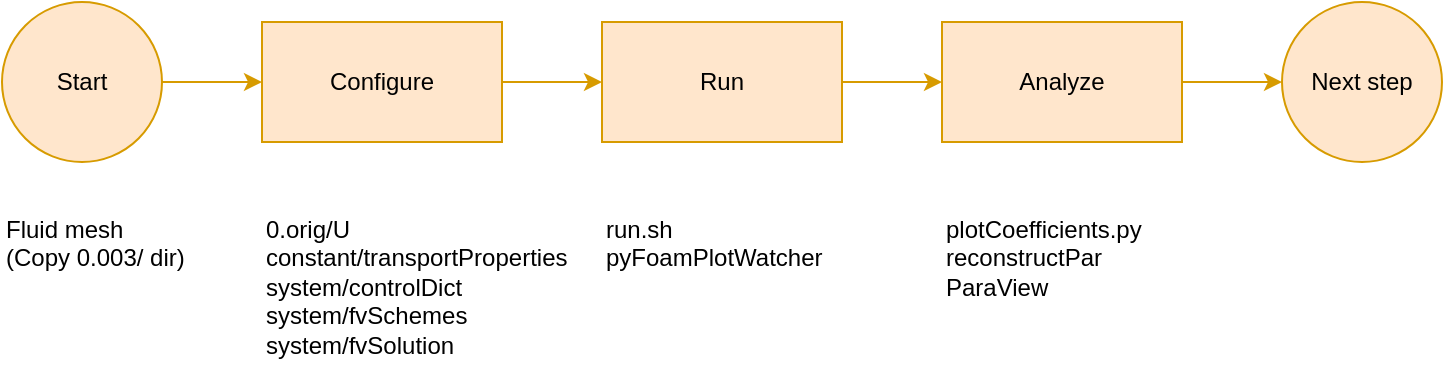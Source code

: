 <mxfile version="24.7.8">
  <diagram name="Page-1" id="l321otDXb3a5d7QTGbMu">
    <mxGraphModel dx="1382" dy="870" grid="1" gridSize="10" guides="1" tooltips="1" connect="1" arrows="1" fold="1" page="1" pageScale="1" pageWidth="850" pageHeight="1100" math="0" shadow="0">
      <root>
        <mxCell id="0" />
        <mxCell id="1" parent="0" />
        <mxCell id="sDLOA7K4N2pAYfdgFmOU-6" style="edgeStyle=orthogonalEdgeStyle;rounded=0;orthogonalLoop=1;jettySize=auto;html=1;exitX=1;exitY=0.5;exitDx=0;exitDy=0;entryX=0;entryY=0.5;entryDx=0;entryDy=0;fillColor=#ffe6cc;strokeColor=#d79b00;" edge="1" parent="1" source="sDLOA7K4N2pAYfdgFmOU-1" target="sDLOA7K4N2pAYfdgFmOU-2">
          <mxGeometry relative="1" as="geometry" />
        </mxCell>
        <mxCell id="sDLOA7K4N2pAYfdgFmOU-1" value="Start" style="ellipse;whiteSpace=wrap;html=1;aspect=fixed;fillColor=#ffe6cc;strokeColor=#d79b00;" vertex="1" parent="1">
          <mxGeometry x="80" y="200" width="80" height="80" as="geometry" />
        </mxCell>
        <mxCell id="sDLOA7K4N2pAYfdgFmOU-7" style="edgeStyle=orthogonalEdgeStyle;rounded=0;orthogonalLoop=1;jettySize=auto;html=1;exitX=1;exitY=0.5;exitDx=0;exitDy=0;entryX=0;entryY=0.5;entryDx=0;entryDy=0;fillColor=#ffe6cc;strokeColor=#d79b00;" edge="1" parent="1" source="sDLOA7K4N2pAYfdgFmOU-2" target="sDLOA7K4N2pAYfdgFmOU-3">
          <mxGeometry relative="1" as="geometry" />
        </mxCell>
        <mxCell id="sDLOA7K4N2pAYfdgFmOU-2" value="Configure" style="rounded=0;whiteSpace=wrap;html=1;fillColor=#ffe6cc;strokeColor=#d79b00;" vertex="1" parent="1">
          <mxGeometry x="210" y="210" width="120" height="60" as="geometry" />
        </mxCell>
        <mxCell id="sDLOA7K4N2pAYfdgFmOU-8" style="edgeStyle=orthogonalEdgeStyle;rounded=0;orthogonalLoop=1;jettySize=auto;html=1;exitX=1;exitY=0.5;exitDx=0;exitDy=0;entryX=0;entryY=0.5;entryDx=0;entryDy=0;fillColor=#ffe6cc;strokeColor=#d79b00;" edge="1" parent="1" source="sDLOA7K4N2pAYfdgFmOU-3" target="sDLOA7K4N2pAYfdgFmOU-4">
          <mxGeometry relative="1" as="geometry" />
        </mxCell>
        <mxCell id="sDLOA7K4N2pAYfdgFmOU-3" value="Run" style="rounded=0;whiteSpace=wrap;html=1;fillColor=#ffe6cc;strokeColor=#d79b00;" vertex="1" parent="1">
          <mxGeometry x="380" y="210" width="120" height="60" as="geometry" />
        </mxCell>
        <mxCell id="sDLOA7K4N2pAYfdgFmOU-9" style="edgeStyle=orthogonalEdgeStyle;rounded=0;orthogonalLoop=1;jettySize=auto;html=1;exitX=1;exitY=0.5;exitDx=0;exitDy=0;entryX=0;entryY=0.5;entryDx=0;entryDy=0;fillColor=#ffe6cc;strokeColor=#d79b00;" edge="1" parent="1" source="sDLOA7K4N2pAYfdgFmOU-4" target="sDLOA7K4N2pAYfdgFmOU-5">
          <mxGeometry relative="1" as="geometry" />
        </mxCell>
        <mxCell id="sDLOA7K4N2pAYfdgFmOU-4" value="Analyze" style="rounded=0;whiteSpace=wrap;html=1;fillColor=#ffe6cc;strokeColor=#d79b00;" vertex="1" parent="1">
          <mxGeometry x="550" y="210" width="120" height="60" as="geometry" />
        </mxCell>
        <mxCell id="sDLOA7K4N2pAYfdgFmOU-5" value="Next step" style="ellipse;whiteSpace=wrap;html=1;aspect=fixed;fillColor=#ffe6cc;strokeColor=#d79b00;" vertex="1" parent="1">
          <mxGeometry x="720" y="200" width="80" height="80" as="geometry" />
        </mxCell>
        <mxCell id="sDLOA7K4N2pAYfdgFmOU-10" value="Fluid mesh&lt;br&gt;(Copy 0.003/ dir)" style="text;html=1;align=left;verticalAlign=top;whiteSpace=wrap;rounded=0;" vertex="1" parent="1">
          <mxGeometry x="80" y="300" width="100" height="30" as="geometry" />
        </mxCell>
        <mxCell id="sDLOA7K4N2pAYfdgFmOU-11" value="0.orig/U&lt;div&gt;constant/transportProperties&lt;/div&gt;&lt;div&gt;system/controlDict&lt;/div&gt;&lt;div&gt;system/fvSchemes&lt;/div&gt;&lt;div&gt;system/fvSolution&lt;/div&gt;" style="text;html=1;align=left;verticalAlign=top;whiteSpace=wrap;rounded=0;" vertex="1" parent="1">
          <mxGeometry x="210" y="300" width="160" height="90" as="geometry" />
        </mxCell>
        <mxCell id="sDLOA7K4N2pAYfdgFmOU-12" value="run.sh&lt;div&gt;pyFoamPlotWatcher&lt;/div&gt;" style="text;html=1;align=left;verticalAlign=top;whiteSpace=wrap;rounded=0;" vertex="1" parent="1">
          <mxGeometry x="380" y="300" width="160" height="90" as="geometry" />
        </mxCell>
        <mxCell id="sDLOA7K4N2pAYfdgFmOU-13" value="plotCoefficients.py&lt;div&gt;reconstructPar&lt;br&gt;ParaView&lt;/div&gt;" style="text;html=1;align=left;verticalAlign=top;whiteSpace=wrap;rounded=0;" vertex="1" parent="1">
          <mxGeometry x="550" y="300" width="160" height="90" as="geometry" />
        </mxCell>
      </root>
    </mxGraphModel>
  </diagram>
</mxfile>
